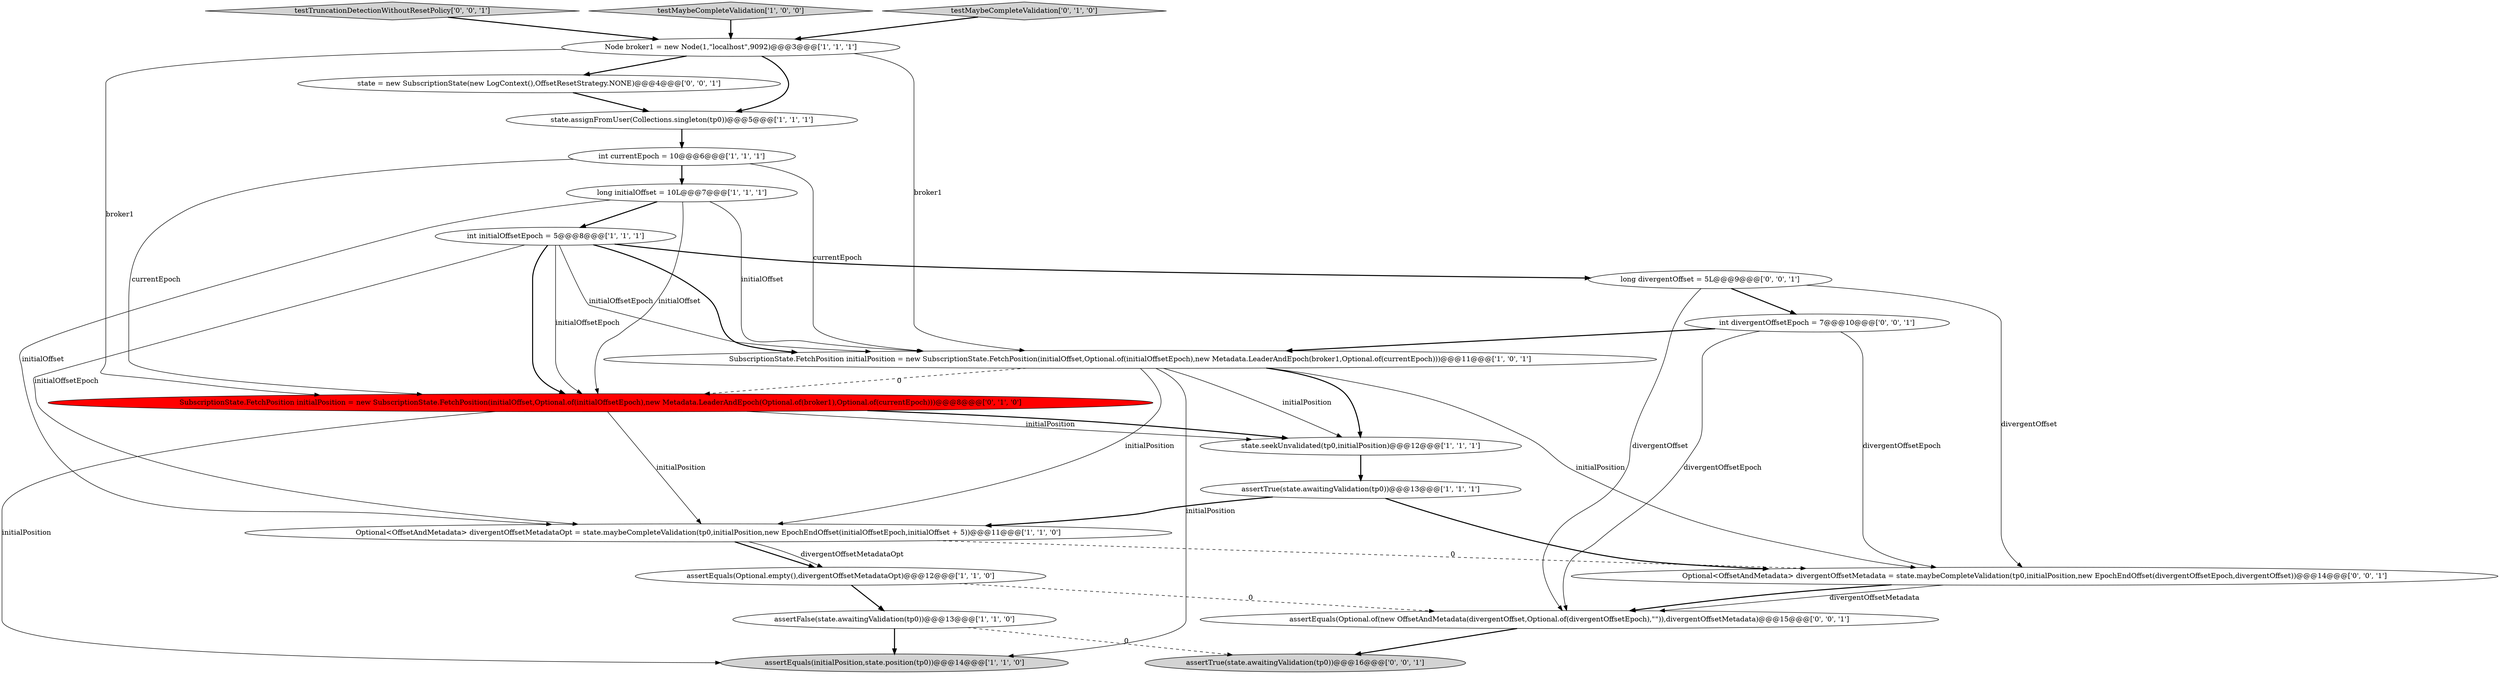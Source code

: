 digraph {
0 [style = filled, label = "int currentEpoch = 10@@@6@@@['1', '1', '1']", fillcolor = white, shape = ellipse image = "AAA0AAABBB1BBB"];
20 [style = filled, label = "long divergentOffset = 5L@@@9@@@['0', '0', '1']", fillcolor = white, shape = ellipse image = "AAA0AAABBB3BBB"];
1 [style = filled, label = "assertEquals(initialPosition,state.position(tp0))@@@14@@@['1', '1', '0']", fillcolor = lightgray, shape = ellipse image = "AAA0AAABBB1BBB"];
18 [style = filled, label = "state = new SubscriptionState(new LogContext(),OffsetResetStrategy.NONE)@@@4@@@['0', '0', '1']", fillcolor = white, shape = ellipse image = "AAA0AAABBB3BBB"];
10 [style = filled, label = "long initialOffset = 10L@@@7@@@['1', '1', '1']", fillcolor = white, shape = ellipse image = "AAA0AAABBB1BBB"];
12 [style = filled, label = "assertTrue(state.awaitingValidation(tp0))@@@13@@@['1', '1', '1']", fillcolor = white, shape = ellipse image = "AAA0AAABBB1BBB"];
21 [style = filled, label = "int divergentOffsetEpoch = 7@@@10@@@['0', '0', '1']", fillcolor = white, shape = ellipse image = "AAA0AAABBB3BBB"];
15 [style = filled, label = "testTruncationDetectionWithoutResetPolicy['0', '0', '1']", fillcolor = lightgray, shape = diamond image = "AAA0AAABBB3BBB"];
11 [style = filled, label = "state.assignFromUser(Collections.singleton(tp0))@@@5@@@['1', '1', '1']", fillcolor = white, shape = ellipse image = "AAA0AAABBB1BBB"];
3 [style = filled, label = "testMaybeCompleteValidation['1', '0', '0']", fillcolor = lightgray, shape = diamond image = "AAA0AAABBB1BBB"];
16 [style = filled, label = "assertEquals(Optional.of(new OffsetAndMetadata(divergentOffset,Optional.of(divergentOffsetEpoch),\"\")),divergentOffsetMetadata)@@@15@@@['0', '0', '1']", fillcolor = white, shape = ellipse image = "AAA0AAABBB3BBB"];
13 [style = filled, label = "SubscriptionState.FetchPosition initialPosition = new SubscriptionState.FetchPosition(initialOffset,Optional.of(initialOffsetEpoch),new Metadata.LeaderAndEpoch(Optional.of(broker1),Optional.of(currentEpoch)))@@@8@@@['0', '1', '0']", fillcolor = red, shape = ellipse image = "AAA1AAABBB2BBB"];
5 [style = filled, label = "Node broker1 = new Node(1,\"localhost\",9092)@@@3@@@['1', '1', '1']", fillcolor = white, shape = ellipse image = "AAA0AAABBB1BBB"];
8 [style = filled, label = "int initialOffsetEpoch = 5@@@8@@@['1', '1', '1']", fillcolor = white, shape = ellipse image = "AAA0AAABBB1BBB"];
6 [style = filled, label = "SubscriptionState.FetchPosition initialPosition = new SubscriptionState.FetchPosition(initialOffset,Optional.of(initialOffsetEpoch),new Metadata.LeaderAndEpoch(broker1,Optional.of(currentEpoch)))@@@11@@@['1', '0', '1']", fillcolor = white, shape = ellipse image = "AAA0AAABBB1BBB"];
14 [style = filled, label = "testMaybeCompleteValidation['0', '1', '0']", fillcolor = lightgray, shape = diamond image = "AAA0AAABBB2BBB"];
2 [style = filled, label = "assertEquals(Optional.empty(),divergentOffsetMetadataOpt)@@@12@@@['1', '1', '0']", fillcolor = white, shape = ellipse image = "AAA0AAABBB1BBB"];
7 [style = filled, label = "assertFalse(state.awaitingValidation(tp0))@@@13@@@['1', '1', '0']", fillcolor = white, shape = ellipse image = "AAA0AAABBB1BBB"];
9 [style = filled, label = "Optional<OffsetAndMetadata> divergentOffsetMetadataOpt = state.maybeCompleteValidation(tp0,initialPosition,new EpochEndOffset(initialOffsetEpoch,initialOffset + 5))@@@11@@@['1', '1', '0']", fillcolor = white, shape = ellipse image = "AAA0AAABBB1BBB"];
17 [style = filled, label = "Optional<OffsetAndMetadata> divergentOffsetMetadata = state.maybeCompleteValidation(tp0,initialPosition,new EpochEndOffset(divergentOffsetEpoch,divergentOffset))@@@14@@@['0', '0', '1']", fillcolor = white, shape = ellipse image = "AAA0AAABBB3BBB"];
4 [style = filled, label = "state.seekUnvalidated(tp0,initialPosition)@@@12@@@['1', '1', '1']", fillcolor = white, shape = ellipse image = "AAA0AAABBB1BBB"];
19 [style = filled, label = "assertTrue(state.awaitingValidation(tp0))@@@16@@@['0', '0', '1']", fillcolor = lightgray, shape = ellipse image = "AAA0AAABBB3BBB"];
7->1 [style = bold, label=""];
21->6 [style = bold, label=""];
9->2 [style = bold, label=""];
18->11 [style = bold, label=""];
12->17 [style = bold, label=""];
21->17 [style = solid, label="divergentOffsetEpoch"];
13->1 [style = solid, label="initialPosition"];
17->16 [style = solid, label="divergentOffsetMetadata"];
8->6 [style = bold, label=""];
5->18 [style = bold, label=""];
20->17 [style = solid, label="divergentOffset"];
16->19 [style = bold, label=""];
12->9 [style = bold, label=""];
10->9 [style = solid, label="initialOffset"];
13->9 [style = solid, label="initialPosition"];
15->5 [style = bold, label=""];
10->6 [style = solid, label="initialOffset"];
20->16 [style = solid, label="divergentOffset"];
6->17 [style = solid, label="initialPosition"];
20->21 [style = bold, label=""];
6->4 [style = bold, label=""];
8->13 [style = solid, label="initialOffsetEpoch"];
0->10 [style = bold, label=""];
11->0 [style = bold, label=""];
3->5 [style = bold, label=""];
5->13 [style = solid, label="broker1"];
8->20 [style = bold, label=""];
6->9 [style = solid, label="initialPosition"];
8->6 [style = solid, label="initialOffsetEpoch"];
10->8 [style = bold, label=""];
13->4 [style = solid, label="initialPosition"];
6->13 [style = dashed, label="0"];
7->19 [style = dashed, label="0"];
0->6 [style = solid, label="currentEpoch"];
9->2 [style = solid, label="divergentOffsetMetadataOpt"];
2->16 [style = dashed, label="0"];
10->13 [style = solid, label="initialOffset"];
5->6 [style = solid, label="broker1"];
9->17 [style = dashed, label="0"];
4->12 [style = bold, label=""];
6->1 [style = solid, label="initialPosition"];
5->11 [style = bold, label=""];
2->7 [style = bold, label=""];
21->16 [style = solid, label="divergentOffsetEpoch"];
8->9 [style = solid, label="initialOffsetEpoch"];
0->13 [style = solid, label="currentEpoch"];
17->16 [style = bold, label=""];
8->13 [style = bold, label=""];
6->4 [style = solid, label="initialPosition"];
14->5 [style = bold, label=""];
13->4 [style = bold, label=""];
}
